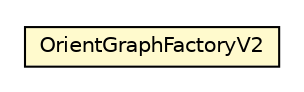 #!/usr/local/bin/dot
#
# Class diagram 
# Generated by UMLGraph version R5_6-24-gf6e263 (http://www.umlgraph.org/)
#

digraph G {
	edge [fontname="Helvetica",fontsize=10,labelfontname="Helvetica",labelfontsize=10];
	node [fontname="Helvetica",fontsize=10,shape=plaintext];
	nodesep=0.25;
	ranksep=0.5;
	// com.tinkerpop.blueprints.impls.orient.OrientGraphFactoryV2
	c7698589 [label=<<table title="com.tinkerpop.blueprints.impls.orient.OrientGraphFactoryV2" border="0" cellborder="1" cellspacing="0" cellpadding="2" port="p" bgcolor="lemonChiffon" href="./OrientGraphFactoryV2.html">
		<tr><td><table border="0" cellspacing="0" cellpadding="1">
<tr><td align="center" balign="center"> OrientGraphFactoryV2 </td></tr>
		</table></td></tr>
		</table>>, URL="./OrientGraphFactoryV2.html", fontname="Helvetica", fontcolor="black", fontsize=10.0];
}

